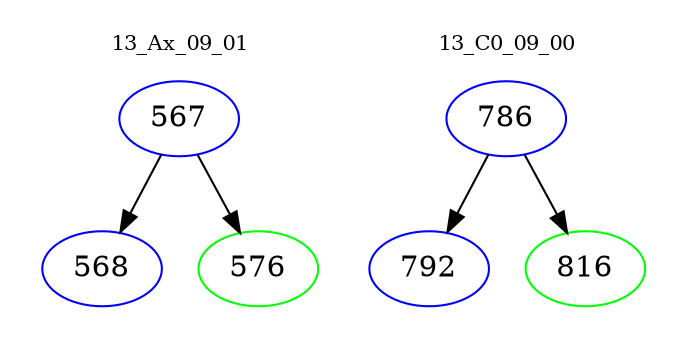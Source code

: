 digraph{
subgraph cluster_0 {
color = white
label = "13_Ax_09_01";
fontsize=10;
T0_567 [label="567", color="blue"]
T0_567 -> T0_568 [color="black"]
T0_568 [label="568", color="blue"]
T0_567 -> T0_576 [color="black"]
T0_576 [label="576", color="green"]
}
subgraph cluster_1 {
color = white
label = "13_C0_09_00";
fontsize=10;
T1_786 [label="786", color="blue"]
T1_786 -> T1_792 [color="black"]
T1_792 [label="792", color="blue"]
T1_786 -> T1_816 [color="black"]
T1_816 [label="816", color="green"]
}
}
